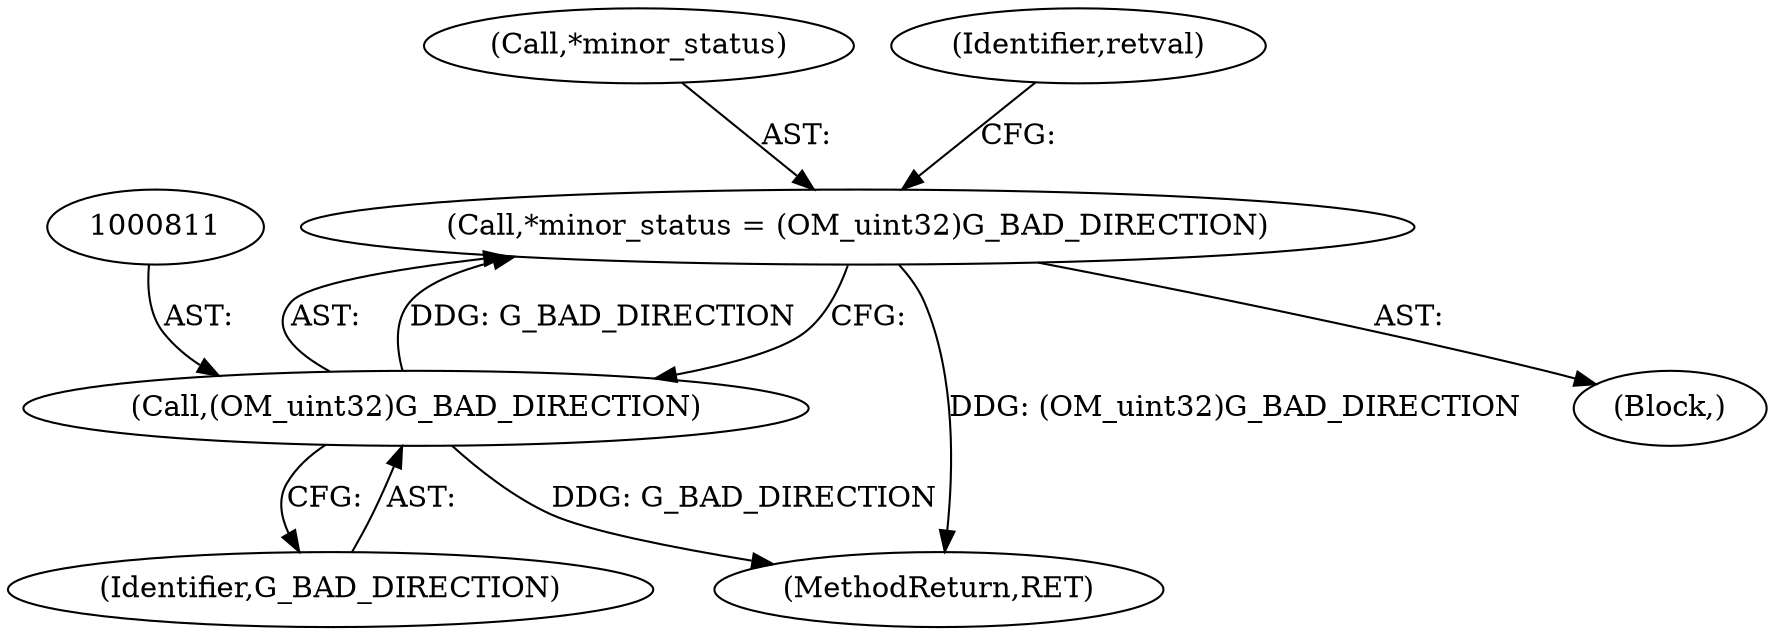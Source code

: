 digraph "0_krb5_e6ae703ae597d798e310368d52b8f38ee11c6a73_0@pointer" {
"1000807" [label="(Call,*minor_status = (OM_uint32)G_BAD_DIRECTION)"];
"1000810" [label="(Call,(OM_uint32)G_BAD_DIRECTION)"];
"1000840" [label="(MethodReturn,RET)"];
"1000806" [label="(Block,)"];
"1000810" [label="(Call,(OM_uint32)G_BAD_DIRECTION)"];
"1000808" [label="(Call,*minor_status)"];
"1000814" [label="(Identifier,retval)"];
"1000812" [label="(Identifier,G_BAD_DIRECTION)"];
"1000807" [label="(Call,*minor_status = (OM_uint32)G_BAD_DIRECTION)"];
"1000807" -> "1000806"  [label="AST: "];
"1000807" -> "1000810"  [label="CFG: "];
"1000808" -> "1000807"  [label="AST: "];
"1000810" -> "1000807"  [label="AST: "];
"1000814" -> "1000807"  [label="CFG: "];
"1000807" -> "1000840"  [label="DDG: (OM_uint32)G_BAD_DIRECTION"];
"1000810" -> "1000807"  [label="DDG: G_BAD_DIRECTION"];
"1000810" -> "1000812"  [label="CFG: "];
"1000811" -> "1000810"  [label="AST: "];
"1000812" -> "1000810"  [label="AST: "];
"1000810" -> "1000840"  [label="DDG: G_BAD_DIRECTION"];
}
